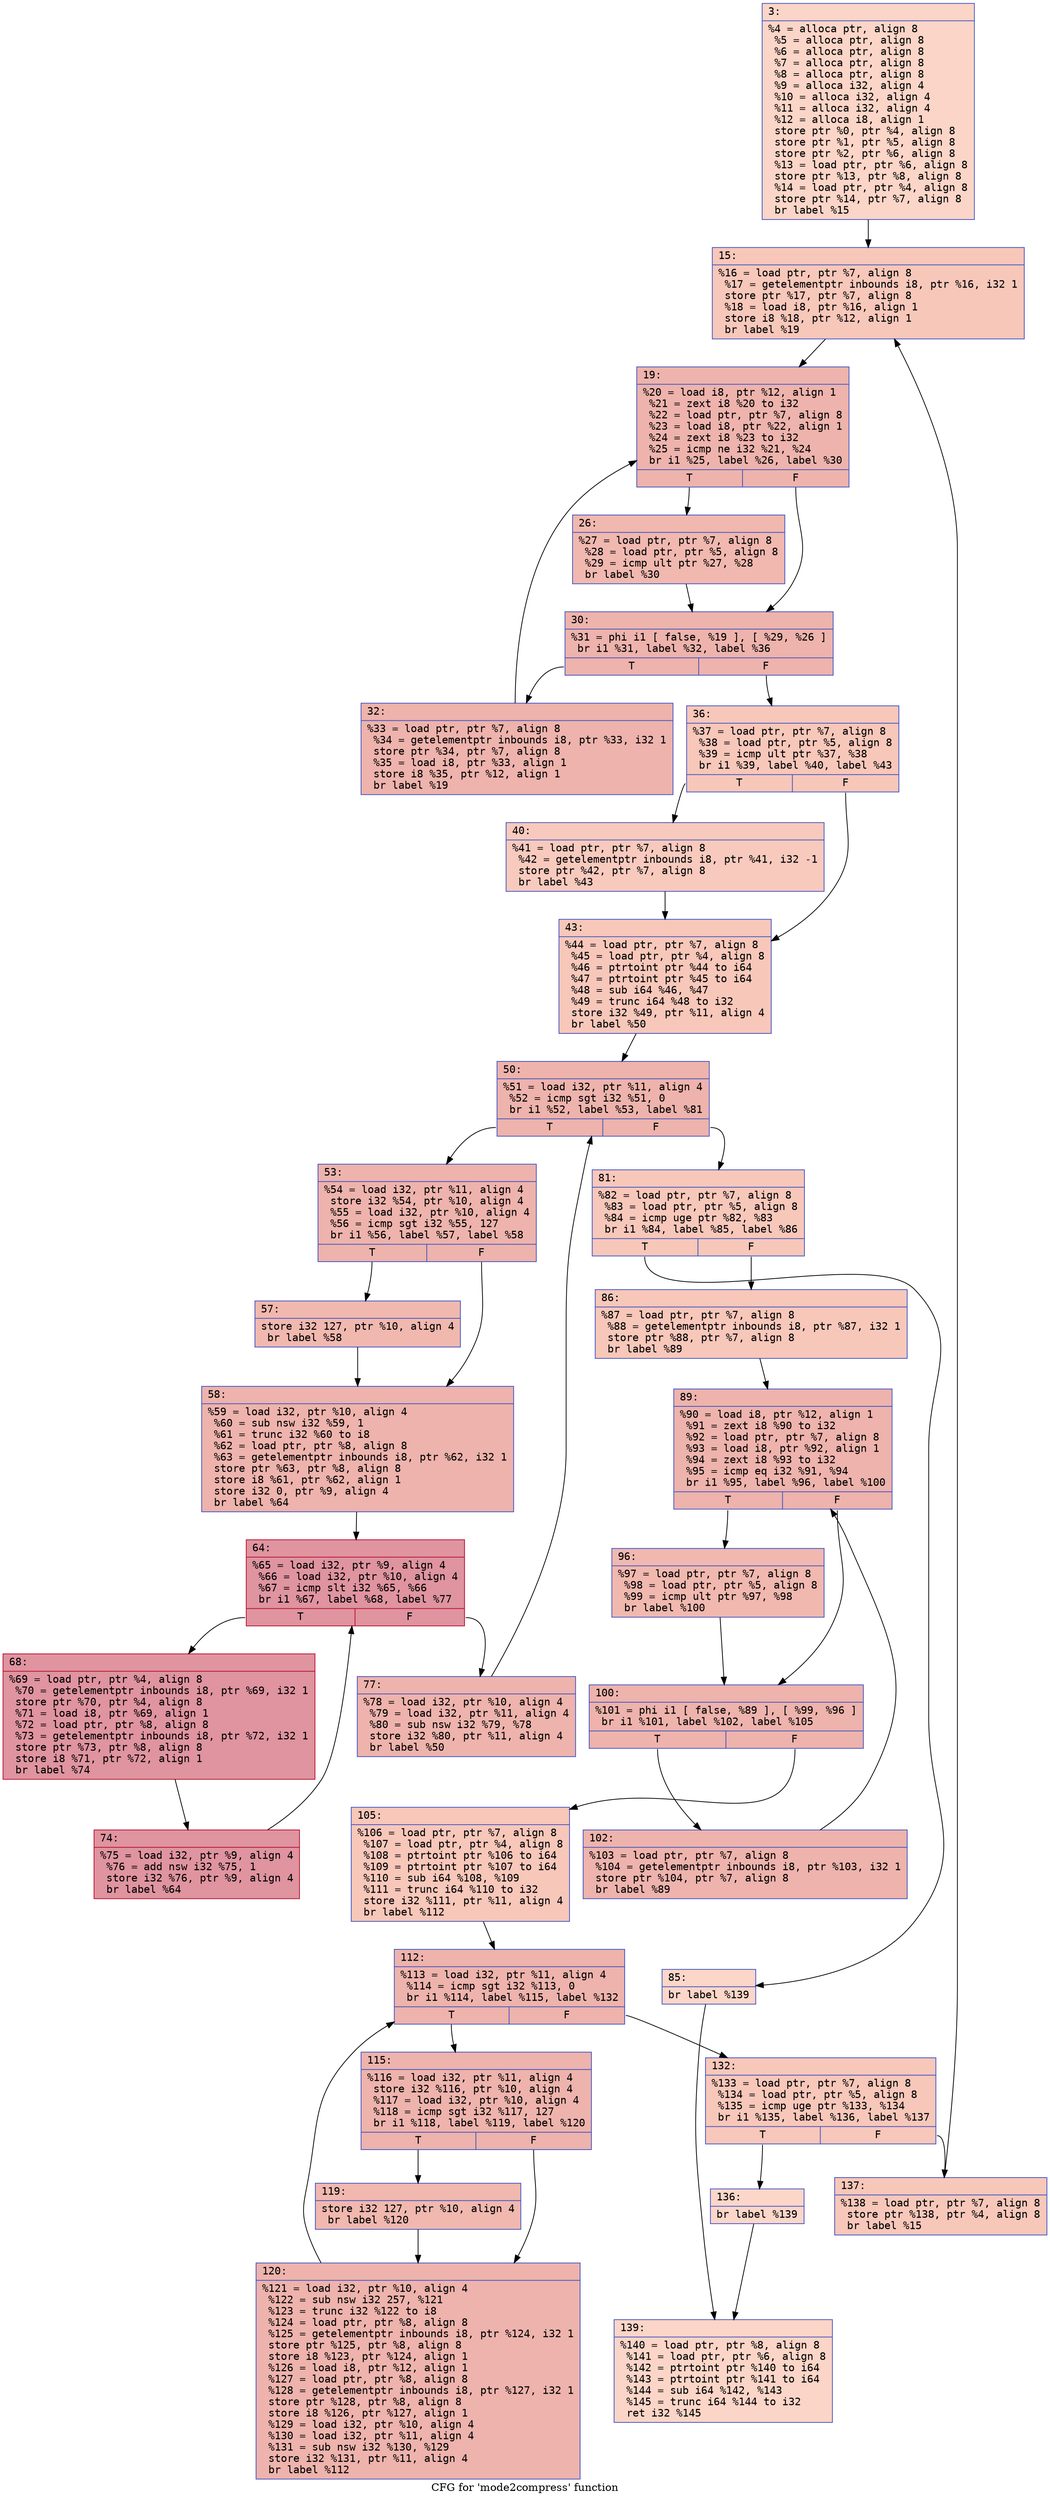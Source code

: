 digraph "CFG for 'mode2compress' function" {
	label="CFG for 'mode2compress' function";

	Node0x60000149b160 [shape=record,color="#3d50c3ff", style=filled, fillcolor="#f5a08170" fontname="Courier",label="{3:\l|  %4 = alloca ptr, align 8\l  %5 = alloca ptr, align 8\l  %6 = alloca ptr, align 8\l  %7 = alloca ptr, align 8\l  %8 = alloca ptr, align 8\l  %9 = alloca i32, align 4\l  %10 = alloca i32, align 4\l  %11 = alloca i32, align 4\l  %12 = alloca i8, align 1\l  store ptr %0, ptr %4, align 8\l  store ptr %1, ptr %5, align 8\l  store ptr %2, ptr %6, align 8\l  %13 = load ptr, ptr %6, align 8\l  store ptr %13, ptr %8, align 8\l  %14 = load ptr, ptr %4, align 8\l  store ptr %14, ptr %7, align 8\l  br label %15\l}"];
	Node0x60000149b160 -> Node0x60000149b1b0[tooltip="3 -> 15\nProbability 100.00%" ];
	Node0x60000149b1b0 [shape=record,color="#3d50c3ff", style=filled, fillcolor="#ec7f6370" fontname="Courier",label="{15:\l|  %16 = load ptr, ptr %7, align 8\l  %17 = getelementptr inbounds i8, ptr %16, i32 1\l  store ptr %17, ptr %7, align 8\l  %18 = load i8, ptr %16, align 1\l  store i8 %18, ptr %12, align 1\l  br label %19\l}"];
	Node0x60000149b1b0 -> Node0x60000149b200[tooltip="15 -> 19\nProbability 100.00%" ];
	Node0x60000149b200 [shape=record,color="#3d50c3ff", style=filled, fillcolor="#d6524470" fontname="Courier",label="{19:\l|  %20 = load i8, ptr %12, align 1\l  %21 = zext i8 %20 to i32\l  %22 = load ptr, ptr %7, align 8\l  %23 = load i8, ptr %22, align 1\l  %24 = zext i8 %23 to i32\l  %25 = icmp ne i32 %21, %24\l  br i1 %25, label %26, label %30\l|{<s0>T|<s1>F}}"];
	Node0x60000149b200:s0 -> Node0x60000149b250[tooltip="19 -> 26\nProbability 50.00%" ];
	Node0x60000149b200:s1 -> Node0x60000149b2a0[tooltip="19 -> 30\nProbability 50.00%" ];
	Node0x60000149b250 [shape=record,color="#3d50c3ff", style=filled, fillcolor="#dc5d4a70" fontname="Courier",label="{26:\l|  %27 = load ptr, ptr %7, align 8\l  %28 = load ptr, ptr %5, align 8\l  %29 = icmp ult ptr %27, %28\l  br label %30\l}"];
	Node0x60000149b250 -> Node0x60000149b2a0[tooltip="26 -> 30\nProbability 100.00%" ];
	Node0x60000149b2a0 [shape=record,color="#3d50c3ff", style=filled, fillcolor="#d6524470" fontname="Courier",label="{30:\l|  %31 = phi i1 [ false, %19 ], [ %29, %26 ]\l  br i1 %31, label %32, label %36\l|{<s0>T|<s1>F}}"];
	Node0x60000149b2a0:s0 -> Node0x60000149b2f0[tooltip="30 -> 32\nProbability 96.88%" ];
	Node0x60000149b2a0:s1 -> Node0x60000149b340[tooltip="30 -> 36\nProbability 3.12%" ];
	Node0x60000149b2f0 [shape=record,color="#3d50c3ff", style=filled, fillcolor="#d6524470" fontname="Courier",label="{32:\l|  %33 = load ptr, ptr %7, align 8\l  %34 = getelementptr inbounds i8, ptr %33, i32 1\l  store ptr %34, ptr %7, align 8\l  %35 = load i8, ptr %33, align 1\l  store i8 %35, ptr %12, align 1\l  br label %19\l}"];
	Node0x60000149b2f0 -> Node0x60000149b200[tooltip="32 -> 19\nProbability 100.00%" ];
	Node0x60000149b340 [shape=record,color="#3d50c3ff", style=filled, fillcolor="#ec7f6370" fontname="Courier",label="{36:\l|  %37 = load ptr, ptr %7, align 8\l  %38 = load ptr, ptr %5, align 8\l  %39 = icmp ult ptr %37, %38\l  br i1 %39, label %40, label %43\l|{<s0>T|<s1>F}}"];
	Node0x60000149b340:s0 -> Node0x60000149b390[tooltip="36 -> 40\nProbability 50.00%" ];
	Node0x60000149b340:s1 -> Node0x60000149b3e0[tooltip="36 -> 43\nProbability 50.00%" ];
	Node0x60000149b390 [shape=record,color="#3d50c3ff", style=filled, fillcolor="#ef886b70" fontname="Courier",label="{40:\l|  %41 = load ptr, ptr %7, align 8\l  %42 = getelementptr inbounds i8, ptr %41, i32 -1\l  store ptr %42, ptr %7, align 8\l  br label %43\l}"];
	Node0x60000149b390 -> Node0x60000149b3e0[tooltip="40 -> 43\nProbability 100.00%" ];
	Node0x60000149b3e0 [shape=record,color="#3d50c3ff", style=filled, fillcolor="#ec7f6370" fontname="Courier",label="{43:\l|  %44 = load ptr, ptr %7, align 8\l  %45 = load ptr, ptr %4, align 8\l  %46 = ptrtoint ptr %44 to i64\l  %47 = ptrtoint ptr %45 to i64\l  %48 = sub i64 %46, %47\l  %49 = trunc i64 %48 to i32\l  store i32 %49, ptr %11, align 4\l  br label %50\l}"];
	Node0x60000149b3e0 -> Node0x60000149b430[tooltip="43 -> 50\nProbability 100.00%" ];
	Node0x60000149b430 [shape=record,color="#3d50c3ff", style=filled, fillcolor="#d6524470" fontname="Courier",label="{50:\l|  %51 = load i32, ptr %11, align 4\l  %52 = icmp sgt i32 %51, 0\l  br i1 %52, label %53, label %81\l|{<s0>T|<s1>F}}"];
	Node0x60000149b430:s0 -> Node0x60000149b480[tooltip="50 -> 53\nProbability 96.88%" ];
	Node0x60000149b430:s1 -> Node0x60000149b6b0[tooltip="50 -> 81\nProbability 3.12%" ];
	Node0x60000149b480 [shape=record,color="#3d50c3ff", style=filled, fillcolor="#d6524470" fontname="Courier",label="{53:\l|  %54 = load i32, ptr %11, align 4\l  store i32 %54, ptr %10, align 4\l  %55 = load i32, ptr %10, align 4\l  %56 = icmp sgt i32 %55, 127\l  br i1 %56, label %57, label %58\l|{<s0>T|<s1>F}}"];
	Node0x60000149b480:s0 -> Node0x60000149b4d0[tooltip="53 -> 57\nProbability 50.00%" ];
	Node0x60000149b480:s1 -> Node0x60000149b520[tooltip="53 -> 58\nProbability 50.00%" ];
	Node0x60000149b4d0 [shape=record,color="#3d50c3ff", style=filled, fillcolor="#dc5d4a70" fontname="Courier",label="{57:\l|  store i32 127, ptr %10, align 4\l  br label %58\l}"];
	Node0x60000149b4d0 -> Node0x60000149b520[tooltip="57 -> 58\nProbability 100.00%" ];
	Node0x60000149b520 [shape=record,color="#3d50c3ff", style=filled, fillcolor="#d6524470" fontname="Courier",label="{58:\l|  %59 = load i32, ptr %10, align 4\l  %60 = sub nsw i32 %59, 1\l  %61 = trunc i32 %60 to i8\l  %62 = load ptr, ptr %8, align 8\l  %63 = getelementptr inbounds i8, ptr %62, i32 1\l  store ptr %63, ptr %8, align 8\l  store i8 %61, ptr %62, align 1\l  store i32 0, ptr %9, align 4\l  br label %64\l}"];
	Node0x60000149b520 -> Node0x60000149b570[tooltip="58 -> 64\nProbability 100.00%" ];
	Node0x60000149b570 [shape=record,color="#b70d28ff", style=filled, fillcolor="#b70d2870" fontname="Courier",label="{64:\l|  %65 = load i32, ptr %9, align 4\l  %66 = load i32, ptr %10, align 4\l  %67 = icmp slt i32 %65, %66\l  br i1 %67, label %68, label %77\l|{<s0>T|<s1>F}}"];
	Node0x60000149b570:s0 -> Node0x60000149b5c0[tooltip="64 -> 68\nProbability 96.88%" ];
	Node0x60000149b570:s1 -> Node0x60000149b660[tooltip="64 -> 77\nProbability 3.12%" ];
	Node0x60000149b5c0 [shape=record,color="#b70d28ff", style=filled, fillcolor="#b70d2870" fontname="Courier",label="{68:\l|  %69 = load ptr, ptr %4, align 8\l  %70 = getelementptr inbounds i8, ptr %69, i32 1\l  store ptr %70, ptr %4, align 8\l  %71 = load i8, ptr %69, align 1\l  %72 = load ptr, ptr %8, align 8\l  %73 = getelementptr inbounds i8, ptr %72, i32 1\l  store ptr %73, ptr %8, align 8\l  store i8 %71, ptr %72, align 1\l  br label %74\l}"];
	Node0x60000149b5c0 -> Node0x60000149b610[tooltip="68 -> 74\nProbability 100.00%" ];
	Node0x60000149b610 [shape=record,color="#b70d28ff", style=filled, fillcolor="#b70d2870" fontname="Courier",label="{74:\l|  %75 = load i32, ptr %9, align 4\l  %76 = add nsw i32 %75, 1\l  store i32 %76, ptr %9, align 4\l  br label %64\l}"];
	Node0x60000149b610 -> Node0x60000149b570[tooltip="74 -> 64\nProbability 100.00%" ];
	Node0x60000149b660 [shape=record,color="#3d50c3ff", style=filled, fillcolor="#d6524470" fontname="Courier",label="{77:\l|  %78 = load i32, ptr %10, align 4\l  %79 = load i32, ptr %11, align 4\l  %80 = sub nsw i32 %79, %78\l  store i32 %80, ptr %11, align 4\l  br label %50\l}"];
	Node0x60000149b660 -> Node0x60000149b430[tooltip="77 -> 50\nProbability 100.00%" ];
	Node0x60000149b6b0 [shape=record,color="#3d50c3ff", style=filled, fillcolor="#ec7f6370" fontname="Courier",label="{81:\l|  %82 = load ptr, ptr %7, align 8\l  %83 = load ptr, ptr %5, align 8\l  %84 = icmp uge ptr %82, %83\l  br i1 %84, label %85, label %86\l|{<s0>T|<s1>F}}"];
	Node0x60000149b6b0:s0 -> Node0x60000149b700[tooltip="81 -> 85\nProbability 3.12%" ];
	Node0x60000149b6b0:s1 -> Node0x60000149b750[tooltip="81 -> 86\nProbability 96.88%" ];
	Node0x60000149b700 [shape=record,color="#3d50c3ff", style=filled, fillcolor="#f6a38570" fontname="Courier",label="{85:\l|  br label %139\l}"];
	Node0x60000149b700 -> Node0x60000149bb60[tooltip="85 -> 139\nProbability 100.00%" ];
	Node0x60000149b750 [shape=record,color="#3d50c3ff", style=filled, fillcolor="#ec7f6370" fontname="Courier",label="{86:\l|  %87 = load ptr, ptr %7, align 8\l  %88 = getelementptr inbounds i8, ptr %87, i32 1\l  store ptr %88, ptr %7, align 8\l  br label %89\l}"];
	Node0x60000149b750 -> Node0x60000149b7a0[tooltip="86 -> 89\nProbability 100.00%" ];
	Node0x60000149b7a0 [shape=record,color="#3d50c3ff", style=filled, fillcolor="#d6524470" fontname="Courier",label="{89:\l|  %90 = load i8, ptr %12, align 1\l  %91 = zext i8 %90 to i32\l  %92 = load ptr, ptr %7, align 8\l  %93 = load i8, ptr %92, align 1\l  %94 = zext i8 %93 to i32\l  %95 = icmp eq i32 %91, %94\l  br i1 %95, label %96, label %100\l|{<s0>T|<s1>F}}"];
	Node0x60000149b7a0:s0 -> Node0x60000149b7f0[tooltip="89 -> 96\nProbability 50.00%" ];
	Node0x60000149b7a0:s1 -> Node0x60000149b840[tooltip="89 -> 100\nProbability 50.00%" ];
	Node0x60000149b7f0 [shape=record,color="#3d50c3ff", style=filled, fillcolor="#dc5d4a70" fontname="Courier",label="{96:\l|  %97 = load ptr, ptr %7, align 8\l  %98 = load ptr, ptr %5, align 8\l  %99 = icmp ult ptr %97, %98\l  br label %100\l}"];
	Node0x60000149b7f0 -> Node0x60000149b840[tooltip="96 -> 100\nProbability 100.00%" ];
	Node0x60000149b840 [shape=record,color="#3d50c3ff", style=filled, fillcolor="#d6524470" fontname="Courier",label="{100:\l|  %101 = phi i1 [ false, %89 ], [ %99, %96 ]\l  br i1 %101, label %102, label %105\l|{<s0>T|<s1>F}}"];
	Node0x60000149b840:s0 -> Node0x60000149b890[tooltip="100 -> 102\nProbability 96.88%" ];
	Node0x60000149b840:s1 -> Node0x60000149b8e0[tooltip="100 -> 105\nProbability 3.12%" ];
	Node0x60000149b890 [shape=record,color="#3d50c3ff", style=filled, fillcolor="#d6524470" fontname="Courier",label="{102:\l|  %103 = load ptr, ptr %7, align 8\l  %104 = getelementptr inbounds i8, ptr %103, i32 1\l  store ptr %104, ptr %7, align 8\l  br label %89\l}"];
	Node0x60000149b890 -> Node0x60000149b7a0[tooltip="102 -> 89\nProbability 100.00%" ];
	Node0x60000149b8e0 [shape=record,color="#3d50c3ff", style=filled, fillcolor="#ec7f6370" fontname="Courier",label="{105:\l|  %106 = load ptr, ptr %7, align 8\l  %107 = load ptr, ptr %4, align 8\l  %108 = ptrtoint ptr %106 to i64\l  %109 = ptrtoint ptr %107 to i64\l  %110 = sub i64 %108, %109\l  %111 = trunc i64 %110 to i32\l  store i32 %111, ptr %11, align 4\l  br label %112\l}"];
	Node0x60000149b8e0 -> Node0x60000149b930[tooltip="105 -> 112\nProbability 100.00%" ];
	Node0x60000149b930 [shape=record,color="#3d50c3ff", style=filled, fillcolor="#d6524470" fontname="Courier",label="{112:\l|  %113 = load i32, ptr %11, align 4\l  %114 = icmp sgt i32 %113, 0\l  br i1 %114, label %115, label %132\l|{<s0>T|<s1>F}}"];
	Node0x60000149b930:s0 -> Node0x60000149b980[tooltip="112 -> 115\nProbability 96.88%" ];
	Node0x60000149b930:s1 -> Node0x60000149ba70[tooltip="112 -> 132\nProbability 3.12%" ];
	Node0x60000149b980 [shape=record,color="#3d50c3ff", style=filled, fillcolor="#d6524470" fontname="Courier",label="{115:\l|  %116 = load i32, ptr %11, align 4\l  store i32 %116, ptr %10, align 4\l  %117 = load i32, ptr %10, align 4\l  %118 = icmp sgt i32 %117, 127\l  br i1 %118, label %119, label %120\l|{<s0>T|<s1>F}}"];
	Node0x60000149b980:s0 -> Node0x60000149b9d0[tooltip="115 -> 119\nProbability 50.00%" ];
	Node0x60000149b980:s1 -> Node0x60000149ba20[tooltip="115 -> 120\nProbability 50.00%" ];
	Node0x60000149b9d0 [shape=record,color="#3d50c3ff", style=filled, fillcolor="#dc5d4a70" fontname="Courier",label="{119:\l|  store i32 127, ptr %10, align 4\l  br label %120\l}"];
	Node0x60000149b9d0 -> Node0x60000149ba20[tooltip="119 -> 120\nProbability 100.00%" ];
	Node0x60000149ba20 [shape=record,color="#3d50c3ff", style=filled, fillcolor="#d6524470" fontname="Courier",label="{120:\l|  %121 = load i32, ptr %10, align 4\l  %122 = sub nsw i32 257, %121\l  %123 = trunc i32 %122 to i8\l  %124 = load ptr, ptr %8, align 8\l  %125 = getelementptr inbounds i8, ptr %124, i32 1\l  store ptr %125, ptr %8, align 8\l  store i8 %123, ptr %124, align 1\l  %126 = load i8, ptr %12, align 1\l  %127 = load ptr, ptr %8, align 8\l  %128 = getelementptr inbounds i8, ptr %127, i32 1\l  store ptr %128, ptr %8, align 8\l  store i8 %126, ptr %127, align 1\l  %129 = load i32, ptr %10, align 4\l  %130 = load i32, ptr %11, align 4\l  %131 = sub nsw i32 %130, %129\l  store i32 %131, ptr %11, align 4\l  br label %112\l}"];
	Node0x60000149ba20 -> Node0x60000149b930[tooltip="120 -> 112\nProbability 100.00%" ];
	Node0x60000149ba70 [shape=record,color="#3d50c3ff", style=filled, fillcolor="#ec7f6370" fontname="Courier",label="{132:\l|  %133 = load ptr, ptr %7, align 8\l  %134 = load ptr, ptr %5, align 8\l  %135 = icmp uge ptr %133, %134\l  br i1 %135, label %136, label %137\l|{<s0>T|<s1>F}}"];
	Node0x60000149ba70:s0 -> Node0x60000149bac0[tooltip="132 -> 136\nProbability 3.12%" ];
	Node0x60000149ba70:s1 -> Node0x60000149bb10[tooltip="132 -> 137\nProbability 96.88%" ];
	Node0x60000149bac0 [shape=record,color="#3d50c3ff", style=filled, fillcolor="#f6a38570" fontname="Courier",label="{136:\l|  br label %139\l}"];
	Node0x60000149bac0 -> Node0x60000149bb60[tooltip="136 -> 139\nProbability 100.00%" ];
	Node0x60000149bb10 [shape=record,color="#3d50c3ff", style=filled, fillcolor="#ec7f6370" fontname="Courier",label="{137:\l|  %138 = load ptr, ptr %7, align 8\l  store ptr %138, ptr %4, align 8\l  br label %15\l}"];
	Node0x60000149bb10 -> Node0x60000149b1b0[tooltip="137 -> 15\nProbability 100.00%" ];
	Node0x60000149bb60 [shape=record,color="#3d50c3ff", style=filled, fillcolor="#f5a08170" fontname="Courier",label="{139:\l|  %140 = load ptr, ptr %8, align 8\l  %141 = load ptr, ptr %6, align 8\l  %142 = ptrtoint ptr %140 to i64\l  %143 = ptrtoint ptr %141 to i64\l  %144 = sub i64 %142, %143\l  %145 = trunc i64 %144 to i32\l  ret i32 %145\l}"];
}
